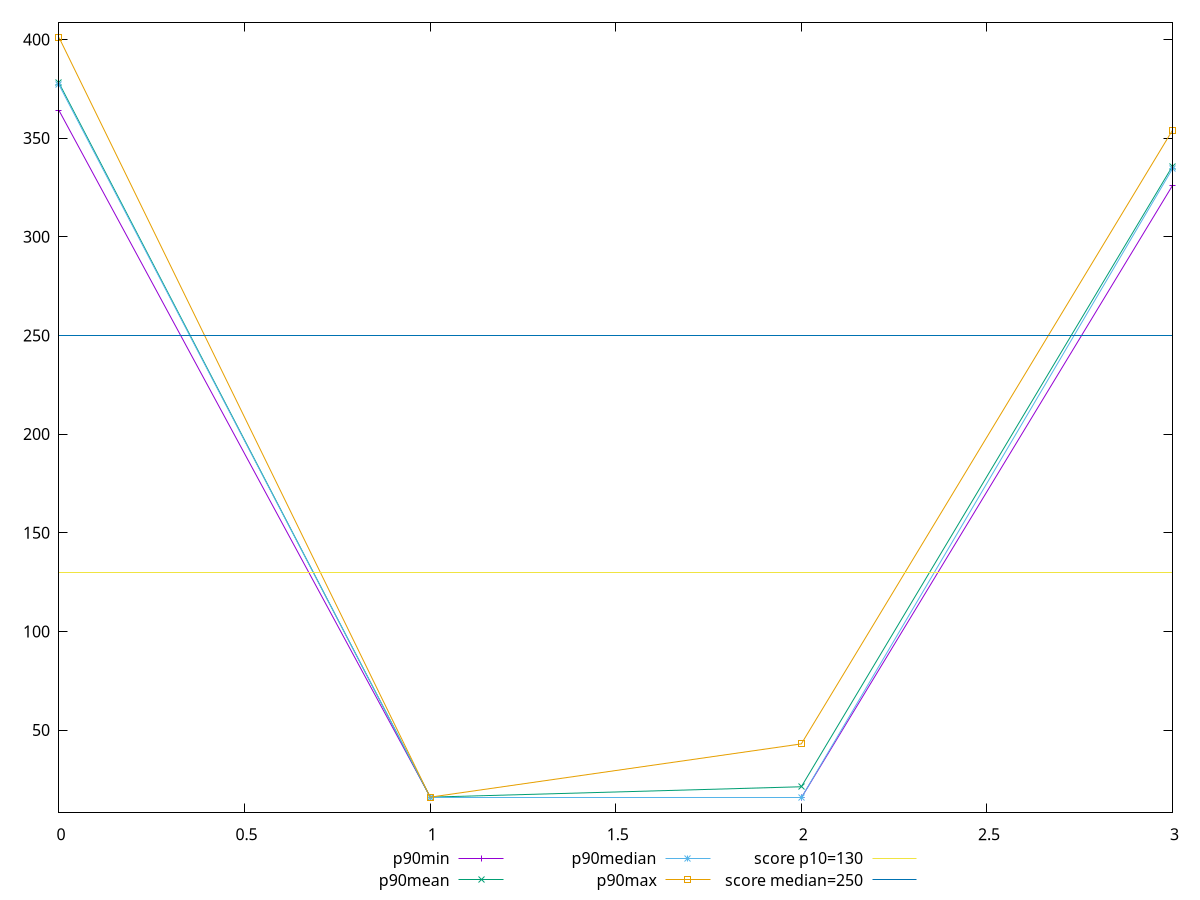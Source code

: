 reset

$p90Min <<EOF
0 364
1 16
2 16
3 326.0000000000009
EOF

$p90Mean <<EOF
0 377.93617021276594
1 16
2 21.26595744680851
3 335.79787234042556
EOF

$p90Median <<EOF
0 377
1 16
2 16
3 334.50000000000045
EOF

$p90Max <<EOF
0 401
1 16
2 43
3 354
EOF

set key outside below
set xrange [0:3]
set yrange [8.3:408.7]
set trange [8.3:408.7]
set terminal svg size 640, 560 enhanced background rgb 'white'
set output "reports/report_00031_2021-02-24T23-18-18.084Z/max-potential-fid/progression/value.svg"

plot $p90Min title "p90min" with linespoints, \
     $p90Mean title "p90mean" with linespoints, \
     $p90Median title "p90median" with linespoints, \
     $p90Max title "p90max" with linespoints, \
     130 title "score p10=130", \
     250 title "score median=250"

reset
